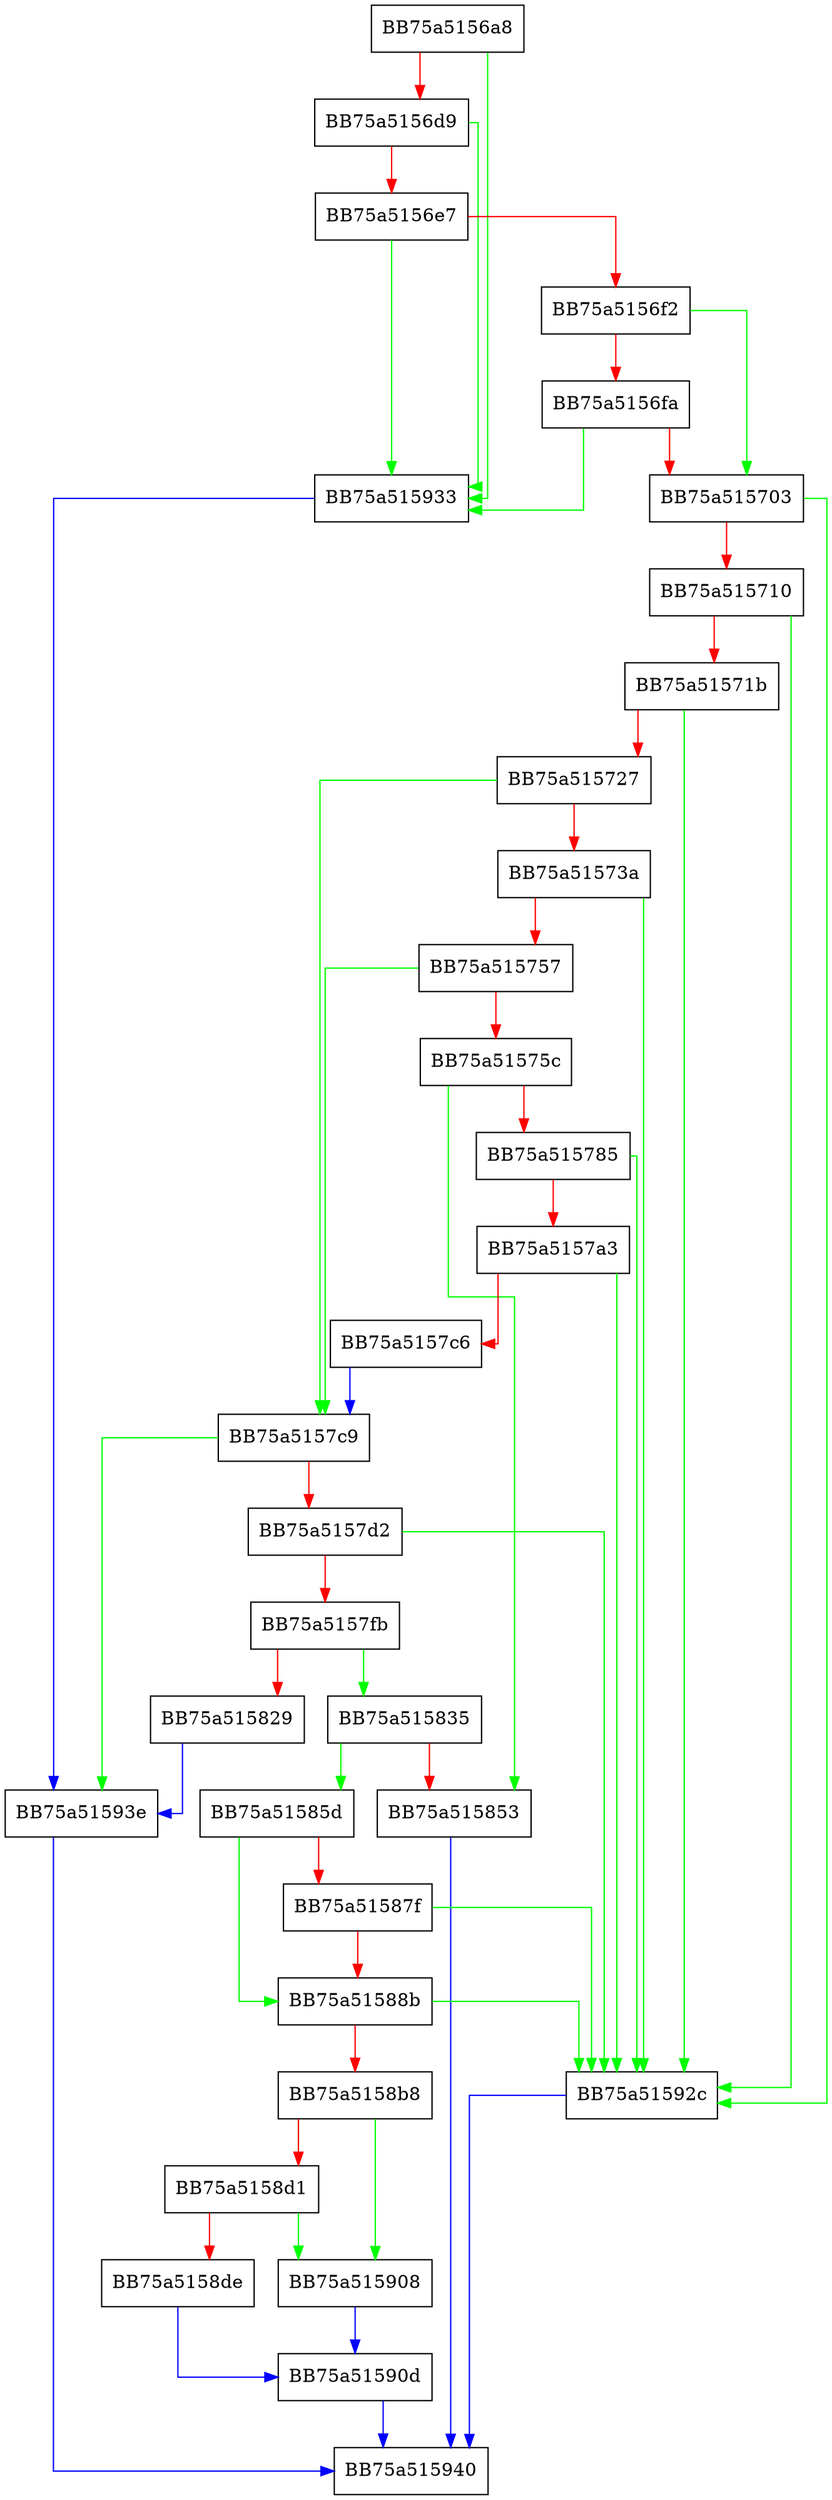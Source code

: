 digraph MarshalStringObject {
  node [shape="box"];
  graph [splines=ortho];
  BB75a5156a8 -> BB75a515933 [color="green"];
  BB75a5156a8 -> BB75a5156d9 [color="red"];
  BB75a5156d9 -> BB75a515933 [color="green"];
  BB75a5156d9 -> BB75a5156e7 [color="red"];
  BB75a5156e7 -> BB75a515933 [color="green"];
  BB75a5156e7 -> BB75a5156f2 [color="red"];
  BB75a5156f2 -> BB75a515703 [color="green"];
  BB75a5156f2 -> BB75a5156fa [color="red"];
  BB75a5156fa -> BB75a515933 [color="green"];
  BB75a5156fa -> BB75a515703 [color="red"];
  BB75a515703 -> BB75a51592c [color="green"];
  BB75a515703 -> BB75a515710 [color="red"];
  BB75a515710 -> BB75a51592c [color="green"];
  BB75a515710 -> BB75a51571b [color="red"];
  BB75a51571b -> BB75a51592c [color="green"];
  BB75a51571b -> BB75a515727 [color="red"];
  BB75a515727 -> BB75a5157c9 [color="green"];
  BB75a515727 -> BB75a51573a [color="red"];
  BB75a51573a -> BB75a51592c [color="green"];
  BB75a51573a -> BB75a515757 [color="red"];
  BB75a515757 -> BB75a5157c9 [color="green"];
  BB75a515757 -> BB75a51575c [color="red"];
  BB75a51575c -> BB75a515853 [color="green"];
  BB75a51575c -> BB75a515785 [color="red"];
  BB75a515785 -> BB75a51592c [color="green"];
  BB75a515785 -> BB75a5157a3 [color="red"];
  BB75a5157a3 -> BB75a51592c [color="green"];
  BB75a5157a3 -> BB75a5157c6 [color="red"];
  BB75a5157c6 -> BB75a5157c9 [color="blue"];
  BB75a5157c9 -> BB75a51593e [color="green"];
  BB75a5157c9 -> BB75a5157d2 [color="red"];
  BB75a5157d2 -> BB75a51592c [color="green"];
  BB75a5157d2 -> BB75a5157fb [color="red"];
  BB75a5157fb -> BB75a515835 [color="green"];
  BB75a5157fb -> BB75a515829 [color="red"];
  BB75a515829 -> BB75a51593e [color="blue"];
  BB75a515835 -> BB75a51585d [color="green"];
  BB75a515835 -> BB75a515853 [color="red"];
  BB75a515853 -> BB75a515940 [color="blue"];
  BB75a51585d -> BB75a51588b [color="green"];
  BB75a51585d -> BB75a51587f [color="red"];
  BB75a51587f -> BB75a51592c [color="green"];
  BB75a51587f -> BB75a51588b [color="red"];
  BB75a51588b -> BB75a51592c [color="green"];
  BB75a51588b -> BB75a5158b8 [color="red"];
  BB75a5158b8 -> BB75a515908 [color="green"];
  BB75a5158b8 -> BB75a5158d1 [color="red"];
  BB75a5158d1 -> BB75a515908 [color="green"];
  BB75a5158d1 -> BB75a5158de [color="red"];
  BB75a5158de -> BB75a51590d [color="blue"];
  BB75a515908 -> BB75a51590d [color="blue"];
  BB75a51590d -> BB75a515940 [color="blue"];
  BB75a51592c -> BB75a515940 [color="blue"];
  BB75a515933 -> BB75a51593e [color="blue"];
  BB75a51593e -> BB75a515940 [color="blue"];
}